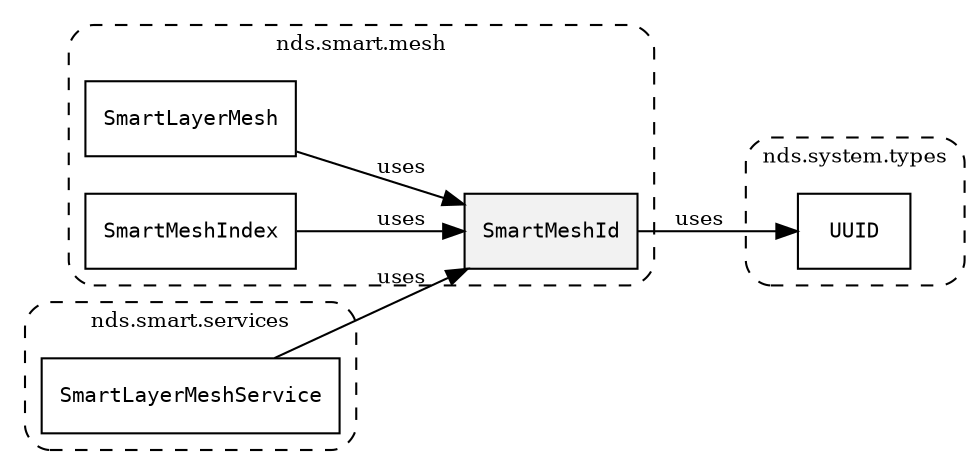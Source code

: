 /**
 * This dot file creates symbol collaboration diagram for SmartMeshId.
 */
digraph ZSERIO
{
    node [shape=box, fontsize=10];
    rankdir="LR";
    fontsize=10;
    tooltip="SmartMeshId collaboration diagram";

    subgraph "cluster_nds.smart.mesh"
    {
        style="dashed, rounded";
        label="nds.smart.mesh";
        tooltip="Package nds.smart.mesh";
        href="../../../content/packages/nds.smart.mesh.html#Package-nds-smart-mesh";
        target="_parent";

        "SmartMeshId" [style="filled", fillcolor="#0000000D", target="_parent", label=<<font face="monospace"><table align="center" border="0" cellspacing="0" cellpadding="0"><tr><td href="../../../content/packages/nds.smart.mesh.html#Subtype-SmartMeshId" title="Subtype defined in nds.smart.mesh">SmartMeshId</td></tr></table></font>>];
        "SmartLayerMesh" [target="_parent", label=<<font face="monospace"><table align="center" border="0" cellspacing="0" cellpadding="0"><tr><td href="../../../content/packages/nds.smart.mesh.html#Structure-SmartLayerMesh" title="Structure defined in nds.smart.mesh">SmartLayerMesh</td></tr></table></font>>];
        "SmartMeshIndex" [target="_parent", label=<<font face="monospace"><table align="center" border="0" cellspacing="0" cellpadding="0"><tr><td href="../../../content/packages/nds.smart.mesh.html#Structure-SmartMeshIndex" title="Structure defined in nds.smart.mesh">SmartMeshIndex</td></tr></table></font>>];
    }

    subgraph "cluster_nds.system.types"
    {
        style="dashed, rounded";
        label="nds.system.types";
        tooltip="Package nds.system.types";
        href="../../../content/packages/nds.system.types.html#Package-nds-system-types";
        target="_parent";

        "UUID" [target="_parent", label=<<font face="monospace"><table align="center" border="0" cellspacing="0" cellpadding="0"><tr><td href="../../../content/packages/nds.system.types.html#Structure-UUID" title="Structure defined in nds.system.types">UUID</td></tr></table></font>>];
    }

    subgraph "cluster_nds.smart.services"
    {
        style="dashed, rounded";
        label="nds.smart.services";
        tooltip="Package nds.smart.services";
        href="../../../content/packages/nds.smart.services.html#Package-nds-smart-services";
        target="_parent";

        "SmartLayerMeshService" [target="_parent", label=<<font face="monospace"><table align="center" border="0" cellspacing="0" cellpadding="0"><tr><td href="../../../content/packages/nds.smart.services.html#Service-SmartLayerMeshService" title="Service defined in nds.smart.services">SmartLayerMeshService</td></tr></table></font>>];
    }

    "SmartMeshId" -> "UUID" [label="uses", fontsize=10];
    "SmartLayerMesh" -> "SmartMeshId" [label="uses", fontsize=10];
    "SmartMeshIndex" -> "SmartMeshId" [label="uses", fontsize=10];
    "SmartLayerMeshService" -> "SmartMeshId" [label="uses", fontsize=10];
}
